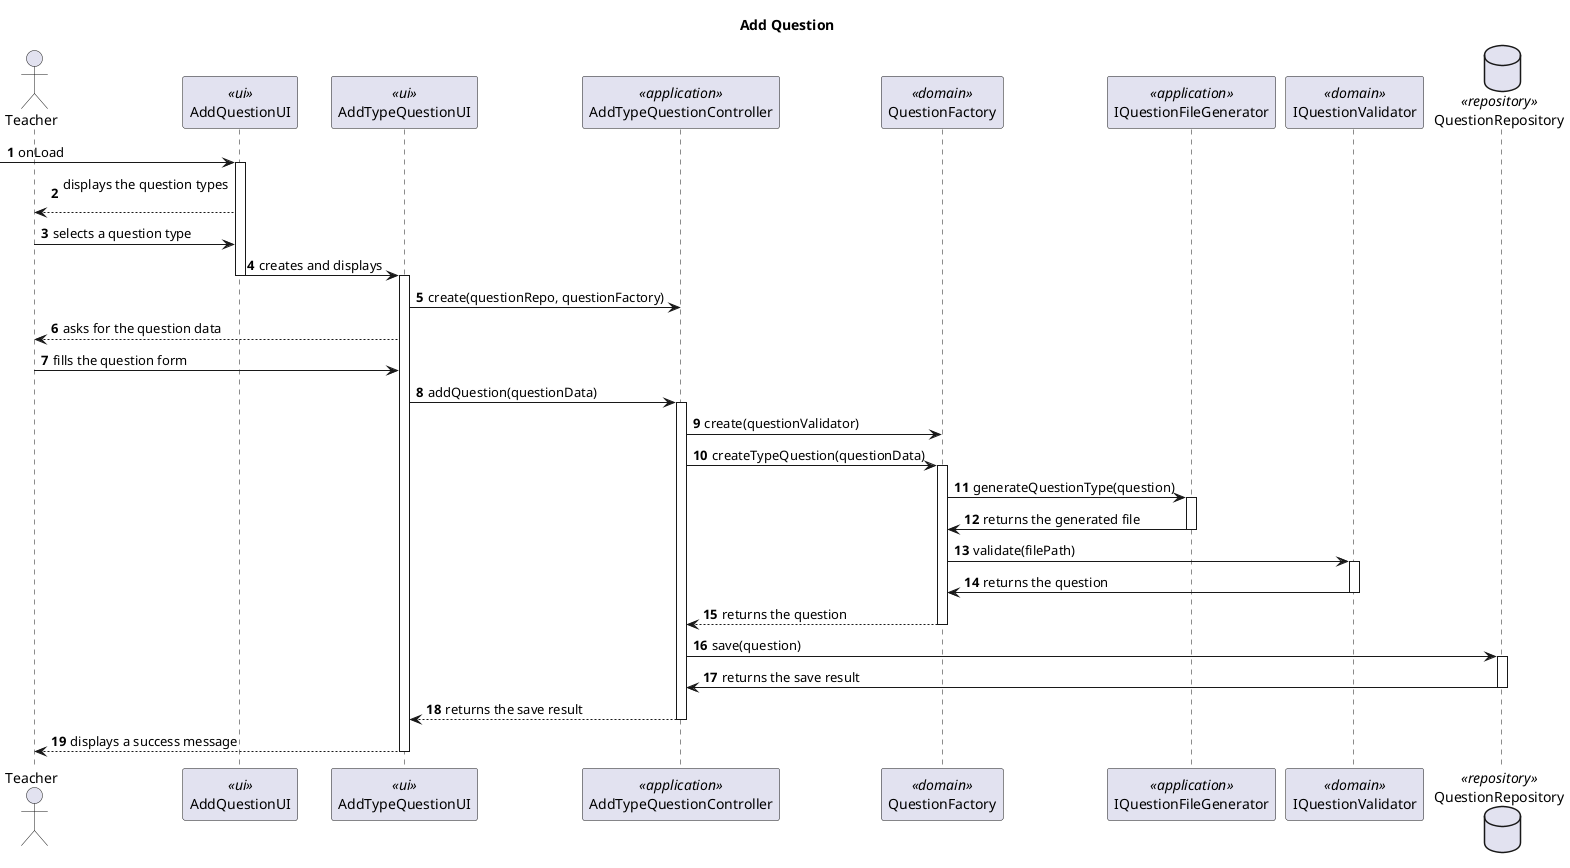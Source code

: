 @startuml

title Add Question

autonumber
actor Teacher as T
participant "AddQuestionUI" as UI <<ui>>
participant "AddTypeQuestionUI" as TQUI <<ui>>
participant "AddTypeQuestionController" as CTRL <<application>>
participant "QuestionFactory" as QF <<domain>>
participant "IQuestionFileGenerator" as fileGenerator <<application>>
participant "IQuestionValidator" as VAL <<domain>>
database "QuestionRepository" as REPO <<repository>>


-> UI : onLoad

activate UI
UI --> T : displays the question types\n
T -> UI : selects a question type
UI -> TQUI : creates and displays
deactivate UI
activate TQUI
TQUI -> CTRL : create(questionRepo, questionFactory)
TQUI --> T : asks for the question data
T -> TQUI : fills the question form
TQUI -> CTRL : addQuestion(questionData)
activate CTRL
CTRL -> QF : create(questionValidator)
CTRL -> QF : createTypeQuestion(questionData)
activate QF
QF -> fileGenerator : generateQuestionType(question)
activate fileGenerator
fileGenerator -> QF : returns the generated file
deactivate fileGenerator
QF -> VAL : validate(filePath)
activate VAL
VAL -> QF : returns the question
deactivate VAL
deactivate VAL
QF --> CTRL : returns the question
deactivate QF
CTRL -> REPO : save(question)
activate REPO
REPO -> CTRL : returns the save result
deactivate REPO
CTRL --> TQUI : returns the save result
deactivate CTRL
TQUI --> T : displays a success message
deactivate TQUI


@enduml
